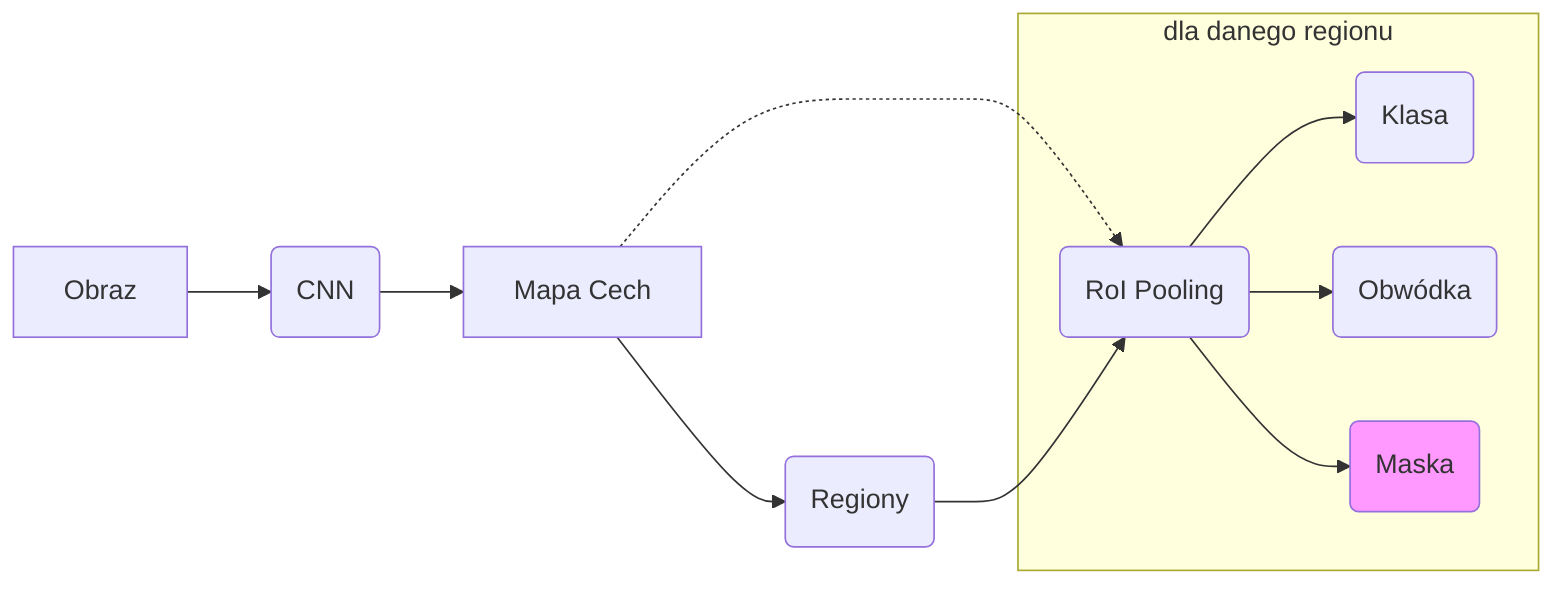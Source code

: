 graph LR

%% ...::: NODES :::...

input[Obraz]
cnn(CNN)
feature_map[Mapa Cech]
rpn(Regiony)
roi(RoI Pooling)

clas(Klasa)
bounding_box(Obwódka)
mask(Maska)

%% ...::: STYLING :::...

%% style input fill:#bddaff,stroke:#4294ff
style mask fill:#f9f

%% ...::: FLOWS :::...

input-->cnn
cnn-->feature_map
feature_map-->rpn

feature_map-.->roi
rpn-->roi
subgraph dla danego regionu
  roi-->clas
  roi-->bounding_box
  roi-->mask
end